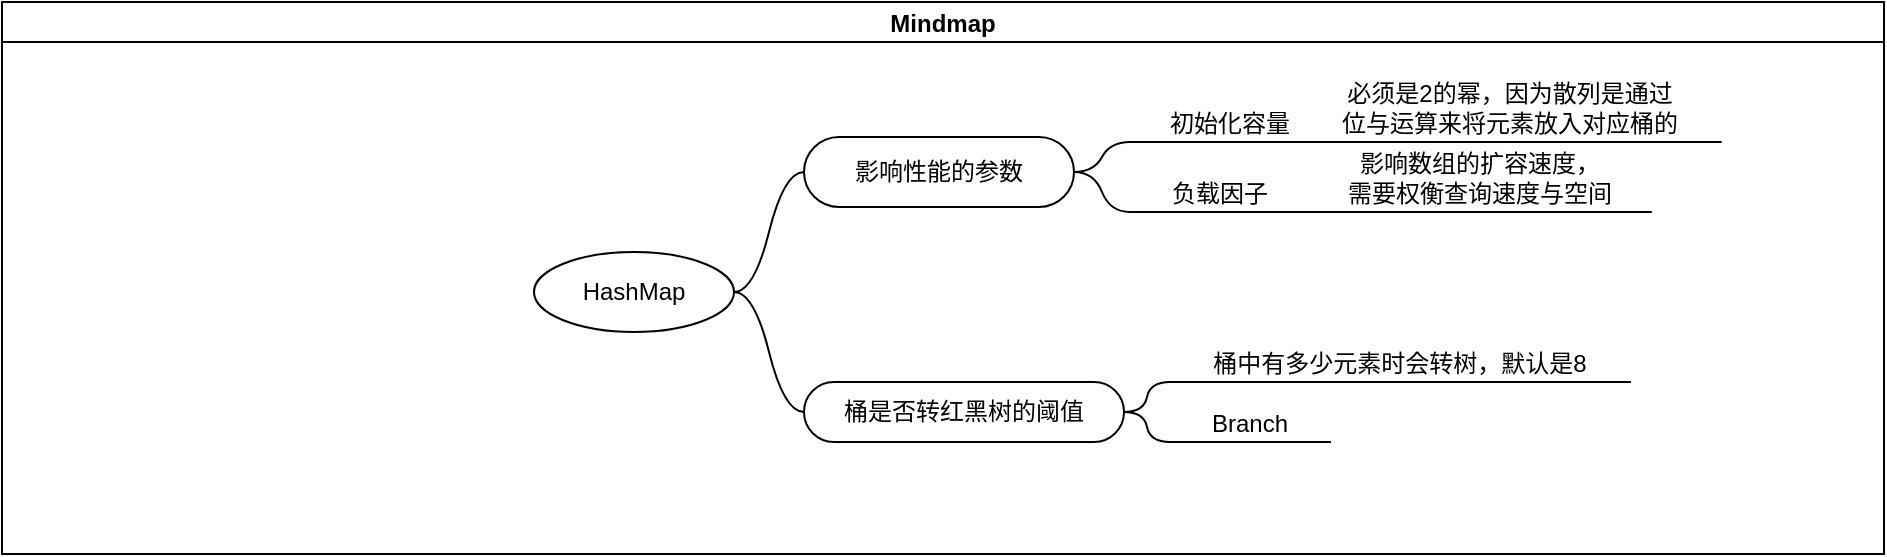 <mxfile version="21.1.2" type="github">
  <diagram name="Page-1" id="Vj0aEQ0Pg-EJ8inA2DXI">
    <mxGraphModel dx="1036" dy="527" grid="1" gridSize="10" guides="1" tooltips="1" connect="1" arrows="1" fold="1" page="1" pageScale="1" pageWidth="827" pageHeight="1169" math="0" shadow="0">
      <root>
        <mxCell id="0" />
        <mxCell id="1" parent="0" />
        <mxCell id="LFgCeZztLysT2PnFbGJx-1" value="Mindmap" style="swimlane;startSize=20;horizontal=1;containerType=tree;" vertex="1" parent="1">
          <mxGeometry x="60" y="90" width="941" height="276" as="geometry" />
        </mxCell>
        <mxCell id="LFgCeZztLysT2PnFbGJx-2" value="" style="edgeStyle=entityRelationEdgeStyle;startArrow=none;endArrow=none;segment=10;curved=1;sourcePerimeterSpacing=0;targetPerimeterSpacing=0;rounded=0;" edge="1" parent="LFgCeZztLysT2PnFbGJx-1" source="LFgCeZztLysT2PnFbGJx-6" target="LFgCeZztLysT2PnFbGJx-7">
          <mxGeometry relative="1" as="geometry" />
        </mxCell>
        <mxCell id="LFgCeZztLysT2PnFbGJx-6" value="HashMap" style="ellipse;whiteSpace=wrap;html=1;align=center;treeFolding=1;treeMoving=1;newEdgeStyle={&quot;edgeStyle&quot;:&quot;entityRelationEdgeStyle&quot;,&quot;startArrow&quot;:&quot;none&quot;,&quot;endArrow&quot;:&quot;none&quot;,&quot;segment&quot;:10,&quot;curved&quot;:1,&quot;sourcePerimeterSpacing&quot;:0,&quot;targetPerimeterSpacing&quot;:0};" vertex="1" parent="LFgCeZztLysT2PnFbGJx-1">
          <mxGeometry x="266" y="125" width="100" height="40" as="geometry" />
        </mxCell>
        <mxCell id="LFgCeZztLysT2PnFbGJx-7" value="影响性能的参数" style="whiteSpace=wrap;html=1;rounded=1;arcSize=50;align=center;verticalAlign=middle;strokeWidth=1;autosize=1;spacing=4;treeFolding=1;treeMoving=1;newEdgeStyle={&quot;edgeStyle&quot;:&quot;entityRelationEdgeStyle&quot;,&quot;startArrow&quot;:&quot;none&quot;,&quot;endArrow&quot;:&quot;none&quot;,&quot;segment&quot;:10,&quot;curved&quot;:1,&quot;sourcePerimeterSpacing&quot;:0,&quot;targetPerimeterSpacing&quot;:0};" vertex="1" parent="LFgCeZztLysT2PnFbGJx-1">
          <mxGeometry x="401" y="67.5" width="135" height="35" as="geometry" />
        </mxCell>
        <mxCell id="LFgCeZztLysT2PnFbGJx-17" value="初始化容量" style="whiteSpace=wrap;html=1;shape=partialRectangle;top=0;left=0;bottom=1;right=0;points=[[0,1],[1,1]];fillColor=none;align=center;verticalAlign=bottom;routingCenterY=0.5;snapToPoint=1;recursiveResize=0;autosize=1;treeFolding=1;treeMoving=1;newEdgeStyle={&quot;edgeStyle&quot;:&quot;entityRelationEdgeStyle&quot;,&quot;startArrow&quot;:&quot;none&quot;,&quot;endArrow&quot;:&quot;none&quot;,&quot;segment&quot;:10,&quot;curved&quot;:1,&quot;sourcePerimeterSpacing&quot;:0,&quot;targetPerimeterSpacing&quot;:0};" vertex="1" parent="LFgCeZztLysT2PnFbGJx-1">
          <mxGeometry x="564" y="40" width="100" height="30" as="geometry" />
        </mxCell>
        <mxCell id="LFgCeZztLysT2PnFbGJx-18" value="" style="edgeStyle=entityRelationEdgeStyle;startArrow=none;endArrow=none;segment=10;curved=1;sourcePerimeterSpacing=0;targetPerimeterSpacing=0;rounded=0;exitX=1;exitY=0.5;exitDx=0;exitDy=0;" edge="1" target="LFgCeZztLysT2PnFbGJx-17" parent="LFgCeZztLysT2PnFbGJx-1" source="LFgCeZztLysT2PnFbGJx-7">
          <mxGeometry relative="1" as="geometry">
            <mxPoint x="534" y="90" as="sourcePoint" />
          </mxGeometry>
        </mxCell>
        <mxCell id="LFgCeZztLysT2PnFbGJx-19" value="负载因子" style="whiteSpace=wrap;html=1;shape=partialRectangle;top=0;left=0;bottom=1;right=0;points=[[0,1],[1,1]];fillColor=none;align=center;verticalAlign=bottom;routingCenterY=0.5;snapToPoint=1;recursiveResize=0;autosize=1;treeFolding=1;treeMoving=1;newEdgeStyle={&quot;edgeStyle&quot;:&quot;entityRelationEdgeStyle&quot;,&quot;startArrow&quot;:&quot;none&quot;,&quot;endArrow&quot;:&quot;none&quot;,&quot;segment&quot;:10,&quot;curved&quot;:1,&quot;sourcePerimeterSpacing&quot;:0,&quot;targetPerimeterSpacing&quot;:0};" vertex="1" parent="LFgCeZztLysT2PnFbGJx-1">
          <mxGeometry x="564" y="75" width="90" height="30" as="geometry" />
        </mxCell>
        <mxCell id="LFgCeZztLysT2PnFbGJx-20" value="" style="edgeStyle=entityRelationEdgeStyle;startArrow=none;endArrow=none;segment=10;curved=1;sourcePerimeterSpacing=0;targetPerimeterSpacing=0;rounded=0;exitX=1;exitY=0.5;exitDx=0;exitDy=0;" edge="1" target="LFgCeZztLysT2PnFbGJx-19" parent="LFgCeZztLysT2PnFbGJx-1" source="LFgCeZztLysT2PnFbGJx-7">
          <mxGeometry relative="1" as="geometry">
            <mxPoint x="534" y="135" as="sourcePoint" />
          </mxGeometry>
        </mxCell>
        <mxCell id="LFgCeZztLysT2PnFbGJx-21" value="" style="edgeStyle=entityRelationEdgeStyle;startArrow=none;endArrow=none;segment=10;curved=1;sourcePerimeterSpacing=0;targetPerimeterSpacing=0;rounded=0;exitX=1;exitY=1;exitDx=0;exitDy=0;" edge="1" target="LFgCeZztLysT2PnFbGJx-22" source="LFgCeZztLysT2PnFbGJx-17" parent="LFgCeZztLysT2PnFbGJx-1">
          <mxGeometry relative="1" as="geometry">
            <mxPoint x="608" y="188" as="sourcePoint" />
          </mxGeometry>
        </mxCell>
        <mxCell id="LFgCeZztLysT2PnFbGJx-22" value="必须是2的幂，因为散列是通过&lt;br&gt;位与运算来将元素放入对应桶的" style="whiteSpace=wrap;html=1;shape=partialRectangle;top=0;left=0;bottom=1;right=0;points=[[0,1],[1,1]];fillColor=none;align=center;verticalAlign=bottom;routingCenterY=0.5;snapToPoint=1;recursiveResize=0;autosize=1;treeFolding=1;treeMoving=1;newEdgeStyle={&quot;edgeStyle&quot;:&quot;entityRelationEdgeStyle&quot;,&quot;startArrow&quot;:&quot;none&quot;,&quot;endArrow&quot;:&quot;none&quot;,&quot;segment&quot;:10,&quot;curved&quot;:1,&quot;sourcePerimeterSpacing&quot;:0,&quot;targetPerimeterSpacing&quot;:0};" vertex="1" parent="LFgCeZztLysT2PnFbGJx-1">
          <mxGeometry x="649" y="30" width="210" height="40" as="geometry" />
        </mxCell>
        <mxCell id="LFgCeZztLysT2PnFbGJx-25" value="" style="edgeStyle=entityRelationEdgeStyle;startArrow=none;endArrow=none;segment=10;curved=1;sourcePerimeterSpacing=0;targetPerimeterSpacing=0;rounded=0;exitX=1;exitY=1;exitDx=0;exitDy=0;" edge="1" target="LFgCeZztLysT2PnFbGJx-26" source="LFgCeZztLysT2PnFbGJx-19" parent="LFgCeZztLysT2PnFbGJx-1">
          <mxGeometry relative="1" as="geometry">
            <mxPoint x="594" y="178" as="sourcePoint" />
          </mxGeometry>
        </mxCell>
        <mxCell id="LFgCeZztLysT2PnFbGJx-26" value="影响数组的扩容速度，&lt;br&gt;需要权衡查询速度与空间" style="whiteSpace=wrap;html=1;shape=partialRectangle;top=0;left=0;bottom=1;right=0;points=[[0,1],[1,1]];fillColor=none;align=center;verticalAlign=bottom;routingCenterY=0.5;snapToPoint=1;recursiveResize=0;autosize=1;treeFolding=1;treeMoving=1;newEdgeStyle={&quot;edgeStyle&quot;:&quot;entityRelationEdgeStyle&quot;,&quot;startArrow&quot;:&quot;none&quot;,&quot;endArrow&quot;:&quot;none&quot;,&quot;segment&quot;:10,&quot;curved&quot;:1,&quot;sourcePerimeterSpacing&quot;:0,&quot;targetPerimeterSpacing&quot;:0};" vertex="1" parent="LFgCeZztLysT2PnFbGJx-1">
          <mxGeometry x="654" y="65" width="170" height="40" as="geometry" />
        </mxCell>
        <mxCell id="LFgCeZztLysT2PnFbGJx-29" value="" style="edgeStyle=entityRelationEdgeStyle;startArrow=none;endArrow=none;segment=10;curved=1;sourcePerimeterSpacing=0;targetPerimeterSpacing=0;rounded=0;" edge="1" target="LFgCeZztLysT2PnFbGJx-30" source="LFgCeZztLysT2PnFbGJx-6" parent="LFgCeZztLysT2PnFbGJx-1">
          <mxGeometry relative="1" as="geometry">
            <mxPoint x="426" y="235" as="sourcePoint" />
          </mxGeometry>
        </mxCell>
        <mxCell id="LFgCeZztLysT2PnFbGJx-30" value="桶是否转红黑树的阈值" style="whiteSpace=wrap;html=1;rounded=1;arcSize=50;align=center;verticalAlign=middle;strokeWidth=1;autosize=1;spacing=4;treeFolding=1;treeMoving=1;newEdgeStyle={&quot;edgeStyle&quot;:&quot;entityRelationEdgeStyle&quot;,&quot;startArrow&quot;:&quot;none&quot;,&quot;endArrow&quot;:&quot;none&quot;,&quot;segment&quot;:10,&quot;curved&quot;:1,&quot;sourcePerimeterSpacing&quot;:0,&quot;targetPerimeterSpacing&quot;:0};" vertex="1" parent="LFgCeZztLysT2PnFbGJx-1">
          <mxGeometry x="401" y="190" width="160" height="30" as="geometry" />
        </mxCell>
        <mxCell id="LFgCeZztLysT2PnFbGJx-31" value="桶中有多少元素时会转树，默认是8" style="whiteSpace=wrap;html=1;shape=partialRectangle;top=0;left=0;bottom=1;right=0;points=[[0,1],[1,1]];fillColor=none;align=center;verticalAlign=bottom;routingCenterY=0.5;snapToPoint=1;recursiveResize=0;autosize=1;treeFolding=1;treeMoving=1;newEdgeStyle={&quot;edgeStyle&quot;:&quot;entityRelationEdgeStyle&quot;,&quot;startArrow&quot;:&quot;none&quot;,&quot;endArrow&quot;:&quot;none&quot;,&quot;segment&quot;:10,&quot;curved&quot;:1,&quot;sourcePerimeterSpacing&quot;:0,&quot;targetPerimeterSpacing&quot;:0};" vertex="1" parent="LFgCeZztLysT2PnFbGJx-1">
          <mxGeometry x="584" y="160" width="230" height="30" as="geometry" />
        </mxCell>
        <mxCell id="LFgCeZztLysT2PnFbGJx-32" value="" style="edgeStyle=entityRelationEdgeStyle;startArrow=none;endArrow=none;segment=10;curved=1;sourcePerimeterSpacing=0;targetPerimeterSpacing=0;rounded=0;" edge="1" target="LFgCeZztLysT2PnFbGJx-31" parent="LFgCeZztLysT2PnFbGJx-1" source="LFgCeZztLysT2PnFbGJx-30">
          <mxGeometry x="641" y="195" width="80" height="20" as="geometry" />
        </mxCell>
        <mxCell id="LFgCeZztLysT2PnFbGJx-33" value="" style="edgeStyle=entityRelationEdgeStyle;startArrow=none;endArrow=none;segment=10;curved=1;sourcePerimeterSpacing=0;targetPerimeterSpacing=0;rounded=0;" edge="1" target="LFgCeZztLysT2PnFbGJx-34" source="LFgCeZztLysT2PnFbGJx-30" parent="LFgCeZztLysT2PnFbGJx-1">
          <mxGeometry x="641" y="195" width="80" height="20" as="geometry">
            <mxPoint x="621" y="295" as="sourcePoint" />
          </mxGeometry>
        </mxCell>
        <mxCell id="LFgCeZztLysT2PnFbGJx-34" value="Branch" style="whiteSpace=wrap;html=1;shape=partialRectangle;top=0;left=0;bottom=1;right=0;points=[[0,1],[1,1]];fillColor=none;align=center;verticalAlign=bottom;routingCenterY=0.5;snapToPoint=1;recursiveResize=0;autosize=1;treeFolding=1;treeMoving=1;newEdgeStyle={&quot;edgeStyle&quot;:&quot;entityRelationEdgeStyle&quot;,&quot;startArrow&quot;:&quot;none&quot;,&quot;endArrow&quot;:&quot;none&quot;,&quot;segment&quot;:10,&quot;curved&quot;:1,&quot;sourcePerimeterSpacing&quot;:0,&quot;targetPerimeterSpacing&quot;:0};" vertex="1" parent="LFgCeZztLysT2PnFbGJx-1">
          <mxGeometry x="584" y="200" width="80" height="20" as="geometry" />
        </mxCell>
      </root>
    </mxGraphModel>
  </diagram>
</mxfile>
